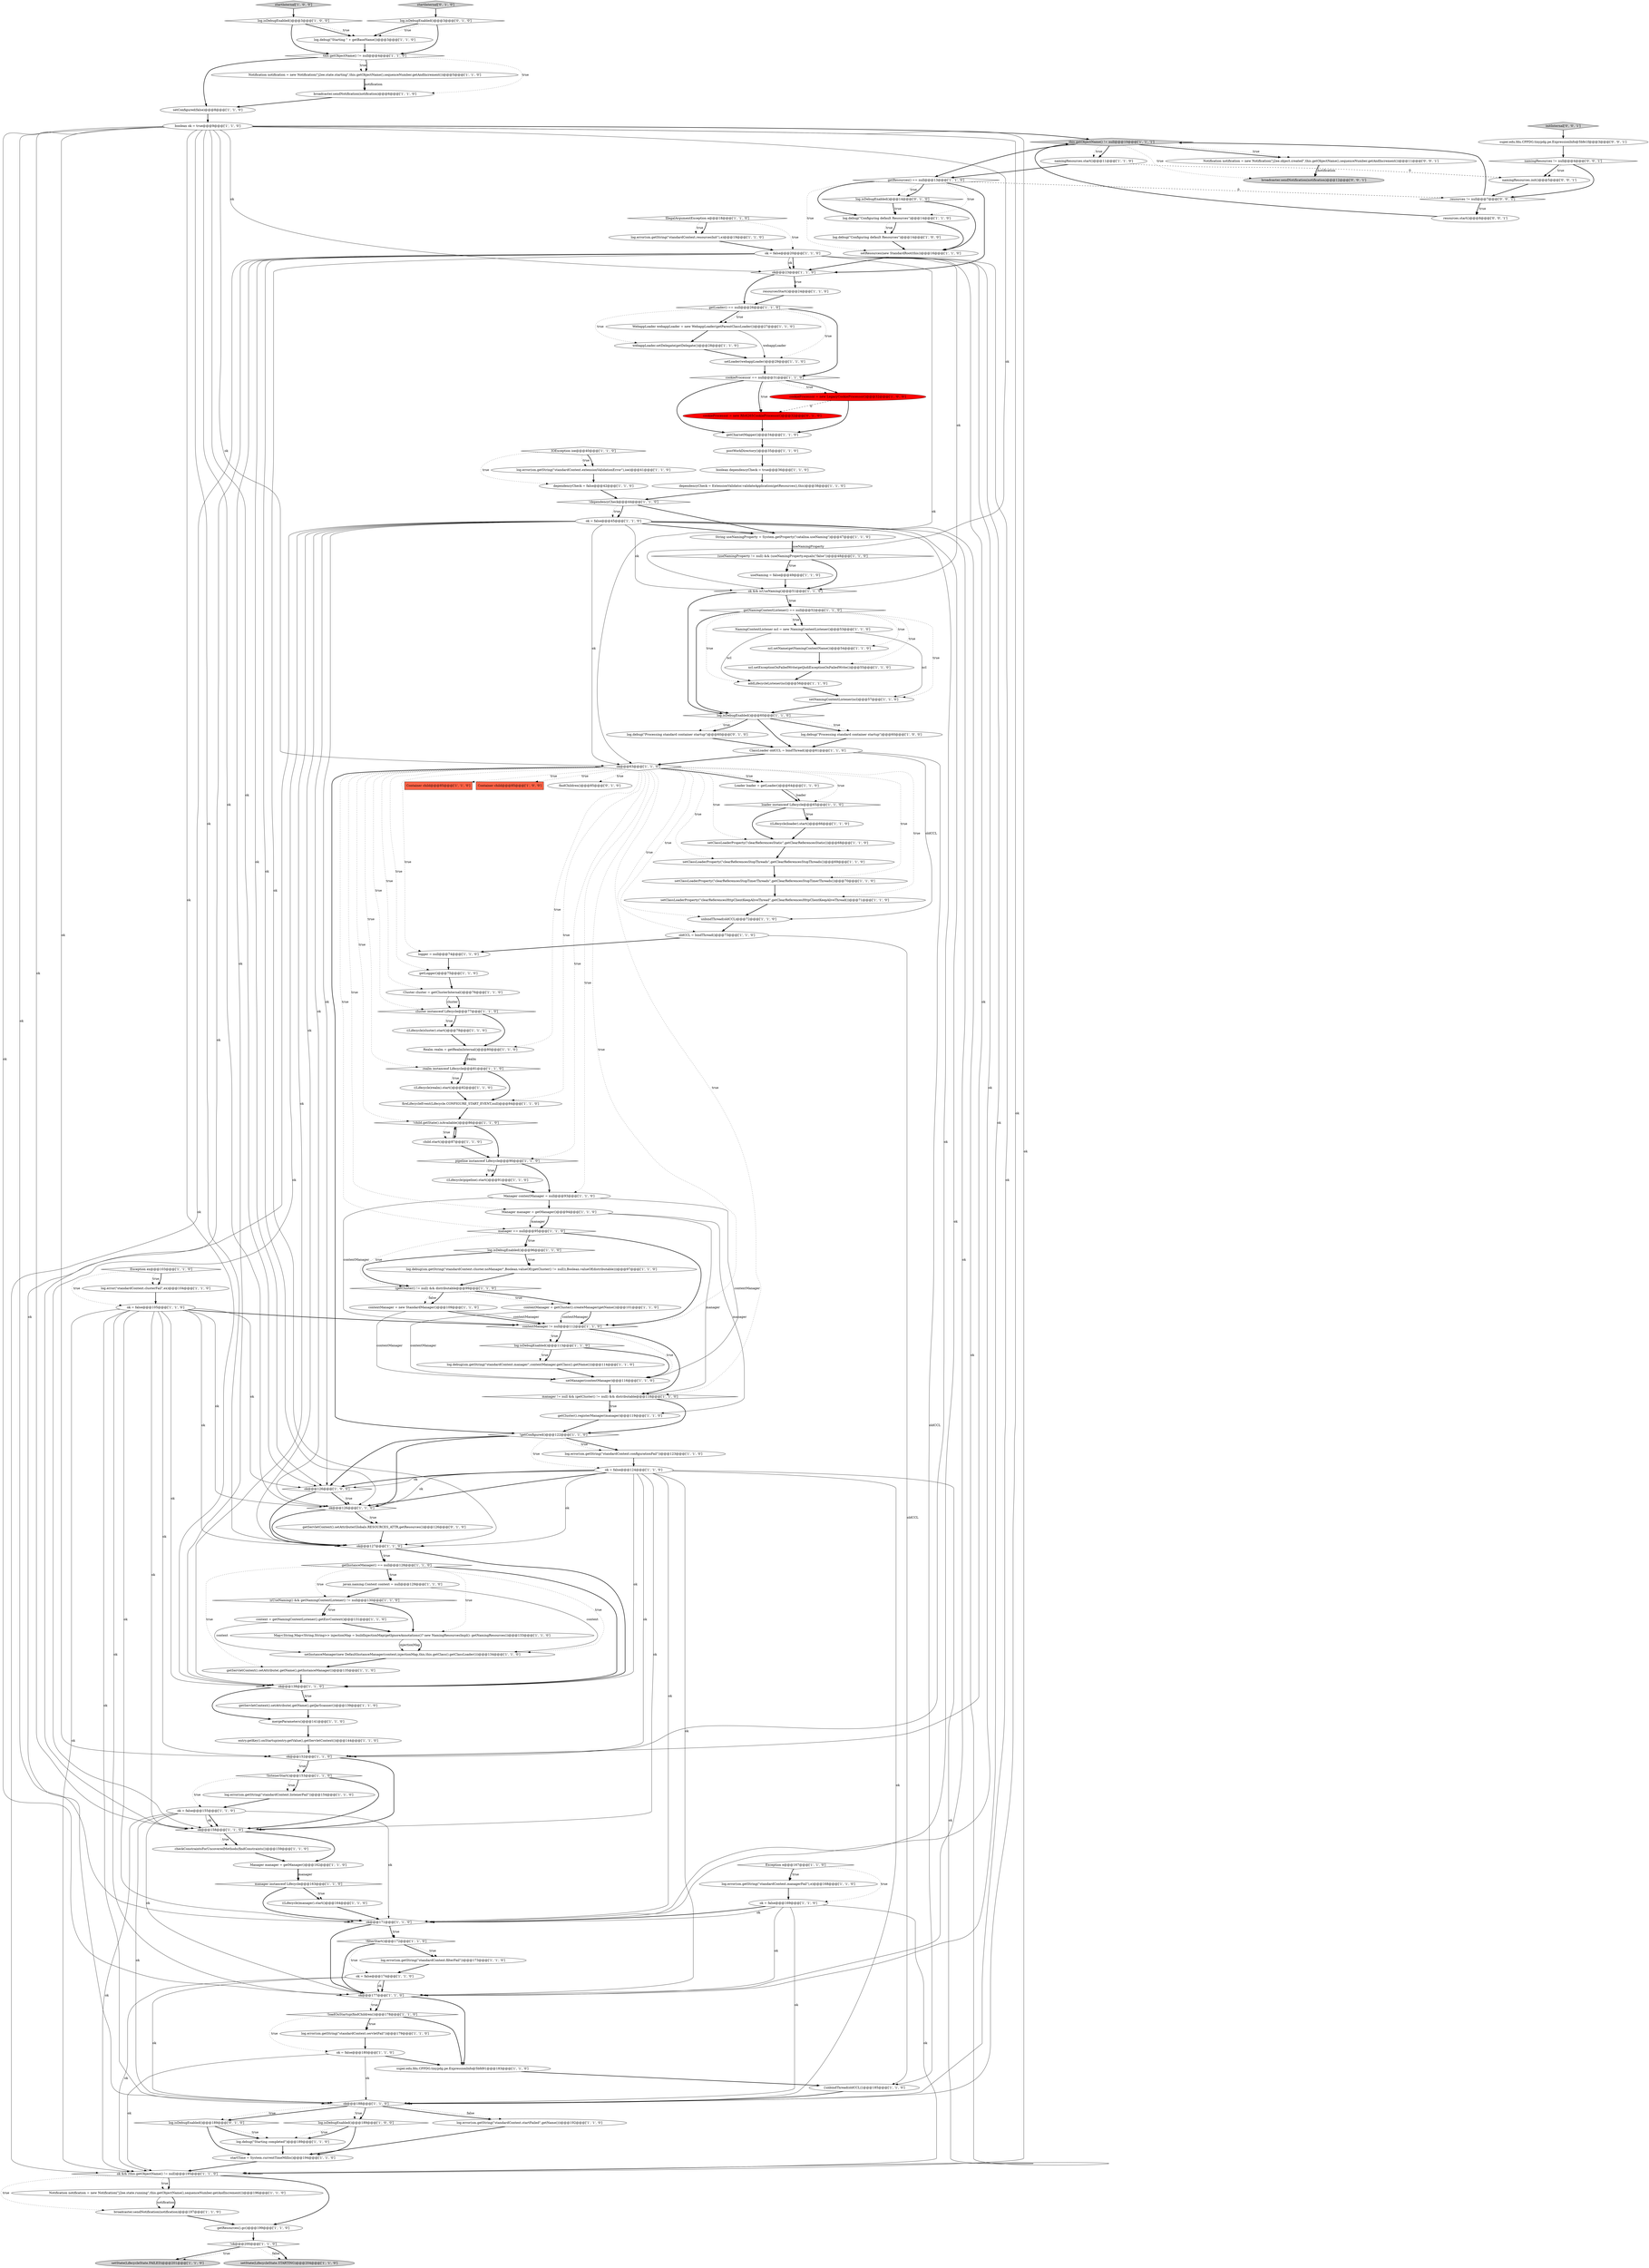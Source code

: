digraph {
93 [style = filled, label = "log.error(\"standardContext.clusterFail\",ex)@@@104@@@['1', '1', '0']", fillcolor = white, shape = ellipse image = "AAA0AAABBB1BBB"];
30 [style = filled, label = "Notification notification = new Notification(\"j2ee.state.running\",this.getObjectName(),sequenceNumber.getAndIncrement())@@@196@@@['1', '1', '0']", fillcolor = white, shape = ellipse image = "AAA0AAABBB1BBB"];
126 [style = filled, label = "broadcaster.sendNotification(notification)@@@197@@@['1', '1', '0']", fillcolor = white, shape = ellipse image = "AAA0AAABBB1BBB"];
13 [style = filled, label = "setResources(new StandardRoot(this))@@@16@@@['1', '1', '0']", fillcolor = white, shape = ellipse image = "AAA0AAABBB1BBB"];
39 [style = filled, label = "ok@@@23@@@['1', '1', '0']", fillcolor = white, shape = diamond image = "AAA0AAABBB1BBB"];
95 [style = filled, label = "dependencyCheck = ExtensionValidator.validateApplication(getResources(),this)@@@38@@@['1', '1', '0']", fillcolor = white, shape = ellipse image = "AAA0AAABBB1BBB"];
113 [style = filled, label = "Loader loader = getLoader()@@@64@@@['1', '1', '0']", fillcolor = white, shape = ellipse image = "AAA0AAABBB1BBB"];
49 [style = filled, label = "ok@@@152@@@['1', '1', '0']", fillcolor = white, shape = diamond image = "AAA0AAABBB1BBB"];
85 [style = filled, label = "ok = false@@@155@@@['1', '1', '0']", fillcolor = white, shape = ellipse image = "AAA0AAABBB1BBB"];
140 [style = filled, label = "cookieProcessor = new Rfc6265CookieProcessor()@@@32@@@['0', '1', '0']", fillcolor = red, shape = ellipse image = "AAA1AAABBB2BBB"];
98 [style = filled, label = "log.debug(\"Configuring default Resources\")@@@14@@@['1', '1', '0']", fillcolor = white, shape = ellipse image = "AAA0AAABBB1BBB"];
125 [style = filled, label = "Manager contextManager = null@@@93@@@['1', '1', '0']", fillcolor = white, shape = ellipse image = "AAA0AAABBB1BBB"];
10 [style = filled, label = "!filterStart()@@@172@@@['1', '1', '0']", fillcolor = white, shape = diamond image = "AAA0AAABBB1BBB"];
35 [style = filled, label = "ok && (this.getObjectName() != null)@@@195@@@['1', '1', '0']", fillcolor = white, shape = diamond image = "AAA0AAABBB1BBB"];
50 [style = filled, label = "startInternal['1', '0', '0']", fillcolor = lightgray, shape = diamond image = "AAA0AAABBB1BBB"];
0 [style = filled, label = "setLoader(webappLoader)@@@29@@@['1', '1', '0']", fillcolor = white, shape = ellipse image = "AAA0AAABBB1BBB"];
121 [style = filled, label = "entry.getKey().onStartup(entry.getValue(),getServletContext())@@@144@@@['1', '1', '0']", fillcolor = white, shape = ellipse image = "AAA0AAABBB1BBB"];
17 [style = filled, label = "ok = false@@@169@@@['1', '1', '0']", fillcolor = white, shape = ellipse image = "AAA0AAABBB1BBB"];
111 [style = filled, label = "startTime = System.currentTimeMillis()@@@194@@@['1', '1', '0']", fillcolor = white, shape = ellipse image = "AAA0AAABBB1BBB"];
154 [style = filled, label = "initInternal['0', '0', '1']", fillcolor = lightgray, shape = diamond image = "AAA0AAABBB3BBB"];
105 [style = filled, label = "this.getObjectName() != null@@@4@@@['1', '1', '0']", fillcolor = white, shape = diamond image = "AAA0AAABBB1BBB"];
99 [style = filled, label = "ok@@@63@@@['1', '1', '0']", fillcolor = white, shape = diamond image = "AAA0AAABBB1BBB"];
130 [style = filled, label = "cookieProcessor == null@@@31@@@['1', '1', '0']", fillcolor = white, shape = diamond image = "AAA0AAABBB1BBB"];
143 [style = filled, label = "log.isDebugEnabled()@@@3@@@['0', '1', '0']", fillcolor = white, shape = diamond image = "AAA0AAABBB2BBB"];
55 [style = filled, label = "!getConfigured()@@@122@@@['1', '1', '0']", fillcolor = white, shape = diamond image = "AAA0AAABBB1BBB"];
41 [style = filled, label = "ok@@@188@@@['1', '1', '0']", fillcolor = white, shape = diamond image = "AAA0AAABBB1BBB"];
47 [style = filled, label = "oldCCL = bindThread()@@@73@@@['1', '1', '0']", fillcolor = white, shape = ellipse image = "AAA0AAABBB1BBB"];
53 [style = filled, label = "setConfigured(false)@@@8@@@['1', '1', '0']", fillcolor = white, shape = ellipse image = "AAA0AAABBB1BBB"];
67 [style = filled, label = "ok@@@138@@@['1', '1', '0']", fillcolor = white, shape = diamond image = "AAA0AAABBB1BBB"];
88 [style = filled, label = "!dependencyCheck@@@44@@@['1', '1', '0']", fillcolor = white, shape = diamond image = "AAA0AAABBB1BBB"];
38 [style = filled, label = "log.debug(\"Starting completed\")@@@189@@@['1', '1', '0']", fillcolor = white, shape = ellipse image = "AAA0AAABBB1BBB"];
46 [style = filled, label = "ok = false@@@174@@@['1', '1', '0']", fillcolor = white, shape = ellipse image = "AAA0AAABBB1BBB"];
122 [style = filled, label = "ok@@@127@@@['1', '1', '0']", fillcolor = white, shape = diamond image = "AAA0AAABBB1BBB"];
31 [style = filled, label = "setClassLoaderProperty(\"clearReferencesStatic\",getClearReferencesStatic())@@@68@@@['1', '1', '0']", fillcolor = white, shape = ellipse image = "AAA0AAABBB1BBB"];
21 [style = filled, label = "javax.naming.Context context = null@@@129@@@['1', '1', '0']", fillcolor = white, shape = ellipse image = "AAA0AAABBB1BBB"];
152 [style = filled, label = "Notification notification = new Notification(\"j2ee.object.created\",this.getObjectName(),sequenceNumber.getAndIncrement())@@@11@@@['0', '0', '1']", fillcolor = white, shape = ellipse image = "AAA0AAABBB3BBB"];
24 [style = filled, label = "Realm realm = getRealmInternal()@@@80@@@['1', '1', '0']", fillcolor = white, shape = ellipse image = "AAA0AAABBB1BBB"];
15 [style = filled, label = "getCluster().registerManager(manager)@@@119@@@['1', '1', '0']", fillcolor = white, shape = ellipse image = "AAA0AAABBB1BBB"];
94 [style = filled, label = "ok@@@158@@@['1', '1', '0']", fillcolor = white, shape = diamond image = "AAA0AAABBB1BBB"];
59 [style = filled, label = "((Lifecycle)realm).start()@@@82@@@['1', '1', '0']", fillcolor = white, shape = ellipse image = "AAA0AAABBB1BBB"];
145 [style = filled, label = "startInternal['0', '1', '0']", fillcolor = lightgray, shape = diamond image = "AAA0AAABBB2BBB"];
147 [style = filled, label = "log.debug(\"Processing standard container startup\")@@@60@@@['0', '1', '0']", fillcolor = white, shape = ellipse image = "AAA0AAABBB2BBB"];
80 [style = filled, label = "manager != null && (getCluster() != null) && distributable@@@118@@@['1', '1', '0']", fillcolor = white, shape = diamond image = "AAA0AAABBB1BBB"];
82 [style = filled, label = "mergeParameters()@@@141@@@['1', '1', '0']", fillcolor = white, shape = ellipse image = "AAA0AAABBB1BBB"];
153 [style = filled, label = "broadcaster.sendNotification(notification)@@@12@@@['0', '0', '1']", fillcolor = lightgray, shape = ellipse image = "AAA0AAABBB3BBB"];
48 [style = filled, label = "log.error(sm.getString(\"standardContext.extensionValidationError\"),ioe)@@@41@@@['1', '1', '0']", fillcolor = white, shape = ellipse image = "AAA0AAABBB1BBB"];
127 [style = filled, label = "contextManager != null@@@112@@@['1', '1', '0']", fillcolor = white, shape = diamond image = "AAA0AAABBB1BBB"];
141 [style = filled, label = "getServletContext().setAttribute(Globals.RESOURCES_ATTR,getResources())@@@126@@@['0', '1', '0']", fillcolor = white, shape = ellipse image = "AAA0AAABBB2BBB"];
115 [style = filled, label = "String useNamingProperty = System.getProperty(\"catalina.useNaming\")@@@47@@@['1', '1', '0']", fillcolor = white, shape = ellipse image = "AAA0AAABBB1BBB"];
29 [style = filled, label = "((Lifecycle)cluster).start()@@@78@@@['1', '1', '0']", fillcolor = white, shape = ellipse image = "AAA0AAABBB1BBB"];
62 [style = filled, label = "cluster instanceof Lifecycle@@@77@@@['1', '1', '0']", fillcolor = white, shape = diamond image = "AAA0AAABBB1BBB"];
91 [style = filled, label = "getLogger()@@@75@@@['1', '1', '0']", fillcolor = white, shape = ellipse image = "AAA0AAABBB1BBB"];
64 [style = filled, label = "log.error(sm.getString(\"standardContext.resourcesInit\"),e)@@@19@@@['1', '1', '0']", fillcolor = white, shape = ellipse image = "AAA0AAABBB1BBB"];
43 [style = filled, label = "!listenerStart()@@@153@@@['1', '1', '0']", fillcolor = white, shape = diamond image = "AAA0AAABBB1BBB"];
34 [style = filled, label = "Map<String,Map<String,String>> injectionMap = buildInjectionMap(getIgnoreAnnotations()? new NamingResourcesImpl(): getNamingResources())@@@133@@@['1', '1', '0']", fillcolor = white, shape = ellipse image = "AAA0AAABBB1BBB"];
52 [style = filled, label = "setState(LifecycleState.FAILED)@@@201@@@['1', '1', '0']", fillcolor = lightgray, shape = ellipse image = "AAA0AAABBB1BBB"];
107 [style = filled, label = "checkConstraintsForUncoveredMethods(findConstraints())@@@159@@@['1', '1', '0']", fillcolor = white, shape = ellipse image = "AAA0AAABBB1BBB"];
32 [style = filled, label = "ok && isUseNaming()@@@51@@@['1', '1', '0']", fillcolor = white, shape = diamond image = "AAA0AAABBB1BBB"];
56 [style = filled, label = "log.debug(sm.getString(\"standardContext.cluster.noManager\",Boolean.valueOf((getCluster() != null)),Boolean.valueOf(distributable)))@@@97@@@['1', '1', '0']", fillcolor = white, shape = ellipse image = "AAA0AAABBB1BBB"];
120 [style = filled, label = "NamingContextListener ncl = new NamingContextListener()@@@53@@@['1', '1', '0']", fillcolor = white, shape = ellipse image = "AAA0AAABBB1BBB"];
42 [style = filled, label = "getLoader() == null@@@26@@@['1', '1', '0']", fillcolor = white, shape = diamond image = "AAA0AAABBB1BBB"];
72 [style = filled, label = "webappLoader.setDelegate(getDelegate())@@@28@@@['1', '1', '0']", fillcolor = white, shape = ellipse image = "AAA0AAABBB1BBB"];
23 [style = filled, label = "unbindThread(oldCCL)@@@72@@@['1', '1', '0']", fillcolor = white, shape = ellipse image = "AAA0AAABBB1BBB"];
108 [style = filled, label = "boolean dependencyCheck = true@@@36@@@['1', '1', '0']", fillcolor = white, shape = ellipse image = "AAA0AAABBB1BBB"];
63 [style = filled, label = "((Lifecycle)loader).start()@@@66@@@['1', '1', '0']", fillcolor = white, shape = ellipse image = "AAA0AAABBB1BBB"];
11 [style = filled, label = "broadcaster.sendNotification(notification)@@@6@@@['1', '1', '0']", fillcolor = white, shape = ellipse image = "AAA0AAABBB1BBB"];
76 [style = filled, label = "ok = false@@@105@@@['1', '1', '0']", fillcolor = white, shape = ellipse image = "AAA0AAABBB1BBB"];
6 [style = filled, label = "Notification notification = new Notification(\"j2ee.state.starting\",this.getObjectName(),sequenceNumber.getAndIncrement())@@@5@@@['1', '1', '0']", fillcolor = white, shape = ellipse image = "AAA0AAABBB1BBB"];
60 [style = filled, label = "child.start()@@@87@@@['1', '1', '0']", fillcolor = white, shape = ellipse image = "AAA0AAABBB1BBB"];
106 [style = filled, label = "(getCluster() != null) && distributable@@@99@@@['1', '1', '0']", fillcolor = white, shape = diamond image = "AAA0AAABBB1BBB"];
155 [style = filled, label = "super.edu.fdu.CPPDG.tinypdg.pe.ExpressionInfo@5bfe1f@@@3@@@['0', '0', '1']", fillcolor = white, shape = ellipse image = "AAA0AAABBB3BBB"];
89 [style = filled, label = "logger = null@@@74@@@['1', '1', '0']", fillcolor = white, shape = ellipse image = "AAA0AAABBB1BBB"];
1 [style = filled, label = "log.debug(\"Processing standard container startup\")@@@60@@@['1', '0', '0']", fillcolor = white, shape = ellipse image = "AAA0AAABBB1BBB"];
114 [style = filled, label = "log.isDebugEnabled()@@@113@@@['1', '1', '0']", fillcolor = white, shape = diamond image = "AAA0AAABBB1BBB"];
102 [style = filled, label = "Exception e@@@167@@@['1', '1', '0']", fillcolor = white, shape = diamond image = "AAA0AAABBB1BBB"];
22 [style = filled, label = "log.debug(\"Starting \" + getBaseName())@@@3@@@['1', '1', '0']", fillcolor = white, shape = ellipse image = "AAA0AAABBB1BBB"];
142 [style = filled, label = "log.isDebugEnabled()@@@189@@@['0', '1', '0']", fillcolor = white, shape = diamond image = "AAA0AAABBB2BBB"];
36 [style = filled, label = "pipeline instanceof Lifecycle@@@90@@@['1', '1', '0']", fillcolor = white, shape = diamond image = "AAA0AAABBB1BBB"];
33 [style = filled, label = "isUseNaming() && getNamingContextListener() != null@@@130@@@['1', '1', '0']", fillcolor = white, shape = diamond image = "AAA0AAABBB1BBB"];
77 [style = filled, label = "log.error(sm.getString(\"standardContext.managerFail\"),e)@@@168@@@['1', '1', '0']", fillcolor = white, shape = ellipse image = "AAA0AAABBB1BBB"];
103 [style = filled, label = "log.error(sm.getString(\"standardContext.filterFail\"))@@@173@@@['1', '1', '0']", fillcolor = white, shape = ellipse image = "AAA0AAABBB1BBB"];
129 [style = filled, label = "ncl.setExceptionOnFailedWrite(getJndiExceptionOnFailedWrite())@@@55@@@['1', '1', '0']", fillcolor = white, shape = ellipse image = "AAA0AAABBB1BBB"];
96 [style = filled, label = "dependencyCheck = false@@@42@@@['1', '1', '0']", fillcolor = white, shape = ellipse image = "AAA0AAABBB1BBB"];
83 [style = filled, label = "resourcesStart()@@@24@@@['1', '1', '0']", fillcolor = white, shape = ellipse image = "AAA0AAABBB1BBB"];
81 [style = filled, label = "ok@@@126@@@['1', '0', '0']", fillcolor = white, shape = diamond image = "AAA0AAABBB1BBB"];
144 [style = filled, label = "log.isDebugEnabled()@@@14@@@['0', '1', '0']", fillcolor = white, shape = diamond image = "AAA0AAABBB2BBB"];
101 [style = filled, label = "log.error(sm.getString(\"standardContext.servletFail\"))@@@179@@@['1', '1', '0']", fillcolor = white, shape = ellipse image = "AAA0AAABBB1BBB"];
79 [style = filled, label = "log.error(sm.getString(\"standardContext.listenerFail\"))@@@154@@@['1', '1', '0']", fillcolor = white, shape = ellipse image = "AAA0AAABBB1BBB"];
110 [style = filled, label = "{unbindThread(oldCCL)}@@@185@@@['1', '1', '0']", fillcolor = white, shape = ellipse image = "AAA0AAABBB1BBB"];
131 [style = filled, label = "boolean ok = true@@@9@@@['1', '1', '0']", fillcolor = white, shape = ellipse image = "AAA0AAABBB1BBB"];
138 [style = filled, label = "getServletContext().setAttribute(.getName(),getJarScanner())@@@139@@@['1', '1', '0']", fillcolor = white, shape = ellipse image = "AAA0AAABBB1BBB"];
20 [style = filled, label = "setInstanceManager(new DefaultInstanceManager(context,injectionMap,this,this.getClass().getClassLoader()))@@@134@@@['1', '1', '0']", fillcolor = white, shape = ellipse image = "AAA0AAABBB1BBB"];
68 [style = filled, label = "namingResources.start()@@@11@@@['1', '1', '0']", fillcolor = white, shape = ellipse image = "AAA0AAABBB1BBB"];
66 [style = filled, label = "!child.getState().isAvailable()@@@86@@@['1', '1', '0']", fillcolor = white, shape = diamond image = "AAA0AAABBB1BBB"];
90 [style = filled, label = "realm instanceof Lifecycle@@@81@@@['1', '1', '0']", fillcolor = white, shape = diamond image = "AAA0AAABBB1BBB"];
100 [style = filled, label = "log.isDebugEnabled()@@@60@@@['1', '1', '0']", fillcolor = white, shape = diamond image = "AAA0AAABBB1BBB"];
54 [style = filled, label = "Manager manager = getManager()@@@94@@@['1', '1', '0']", fillcolor = white, shape = ellipse image = "AAA0AAABBB1BBB"];
18 [style = filled, label = "log.isDebugEnabled()@@@3@@@['1', '0', '0']", fillcolor = white, shape = diamond image = "AAA0AAABBB1BBB"];
87 [style = filled, label = "Container child@@@85@@@['1', '1', '0']", fillcolor = tomato, shape = box image = "AAA0AAABBB1BBB"];
116 [style = filled, label = "getServletContext().setAttribute(.getName(),getInstanceManager())@@@135@@@['1', '1', '0']", fillcolor = white, shape = ellipse image = "AAA0AAABBB1BBB"];
65 [style = filled, label = "WebappLoader webappLoader = new WebappLoader(getParentClassLoader())@@@27@@@['1', '1', '0']", fillcolor = white, shape = ellipse image = "AAA0AAABBB1BBB"];
16 [style = filled, label = "log.debug(\"Configuring default Resources\")@@@14@@@['1', '0', '0']", fillcolor = white, shape = ellipse image = "AAA0AAABBB1BBB"];
8 [style = filled, label = "getNamingContextListener() == null@@@52@@@['1', '1', '0']", fillcolor = white, shape = diamond image = "AAA0AAABBB1BBB"];
84 [style = filled, label = "ok = false@@@180@@@['1', '1', '0']", fillcolor = white, shape = ellipse image = "AAA0AAABBB1BBB"];
92 [style = filled, label = "manager == null@@@95@@@['1', '1', '0']", fillcolor = white, shape = diamond image = "AAA0AAABBB1BBB"];
14 [style = filled, label = "Exception ex@@@103@@@['1', '1', '0']", fillcolor = white, shape = diamond image = "AAA0AAABBB1BBB"];
75 [style = filled, label = "!ok@@@200@@@['1', '1', '0']", fillcolor = white, shape = diamond image = "AAA0AAABBB1BBB"];
124 [style = filled, label = "ClassLoader oldCCL = bindThread()@@@61@@@['1', '1', '0']", fillcolor = white, shape = ellipse image = "AAA0AAABBB1BBB"];
151 [style = filled, label = "namingResources.init()@@@5@@@['0', '0', '1']", fillcolor = white, shape = ellipse image = "AAA0AAABBB3BBB"];
58 [style = filled, label = "Container child@@@85@@@['1', '0', '0']", fillcolor = tomato, shape = box image = "AAA0AAABBB1BBB"];
97 [style = filled, label = "ok = false@@@124@@@['1', '1', '0']", fillcolor = white, shape = ellipse image = "AAA0AAABBB1BBB"];
149 [style = filled, label = "namingResources != null@@@4@@@['0', '0', '1']", fillcolor = white, shape = diamond image = "AAA0AAABBB3BBB"];
7 [style = filled, label = "((Lifecycle)pipeline).start()@@@91@@@['1', '1', '0']", fillcolor = white, shape = ellipse image = "AAA0AAABBB1BBB"];
78 [style = filled, label = "log.error(sm.getString(\"standardContext.configurationFail\"))@@@123@@@['1', '1', '0']", fillcolor = white, shape = ellipse image = "AAA0AAABBB1BBB"];
135 [style = filled, label = "ok@@@171@@@['1', '1', '0']", fillcolor = white, shape = diamond image = "AAA0AAABBB1BBB"];
148 [style = filled, label = "resources != null@@@7@@@['0', '0', '1']", fillcolor = white, shape = diamond image = "AAA0AAABBB3BBB"];
51 [style = filled, label = "super.edu.fdu.CPPDG.tinypdg.pe.ExpressionInfo@5bfd91@@@183@@@['1', '1', '0']", fillcolor = white, shape = ellipse image = "AAA0AAABBB1BBB"];
150 [style = filled, label = "resources.start()@@@8@@@['0', '0', '1']", fillcolor = white, shape = ellipse image = "AAA0AAABBB3BBB"];
25 [style = filled, label = "setClassLoaderProperty(\"clearReferencesStopTimerThreads\",getClearReferencesStopTimerThreads())@@@70@@@['1', '1', '0']", fillcolor = white, shape = ellipse image = "AAA0AAABBB1BBB"];
73 [style = filled, label = "!loadOnStartup(findChildren())@@@178@@@['1', '1', '0']", fillcolor = white, shape = diamond image = "AAA0AAABBB1BBB"];
133 [style = filled, label = "addLifecycleListener(ncl)@@@56@@@['1', '1', '0']", fillcolor = white, shape = ellipse image = "AAA0AAABBB1BBB"];
112 [style = filled, label = "((Lifecycle)manager).start()@@@164@@@['1', '1', '0']", fillcolor = white, shape = ellipse image = "AAA0AAABBB1BBB"];
136 [style = filled, label = "Cluster cluster = getClusterInternal()@@@76@@@['1', '1', '0']", fillcolor = white, shape = ellipse image = "AAA0AAABBB1BBB"];
71 [style = filled, label = "Manager manager = getManager()@@@162@@@['1', '1', '0']", fillcolor = white, shape = ellipse image = "AAA0AAABBB1BBB"];
86 [style = filled, label = "getResources().gc()@@@199@@@['1', '1', '0']", fillcolor = white, shape = ellipse image = "AAA0AAABBB1BBB"];
4 [style = filled, label = "getCharsetMapper()@@@34@@@['1', '1', '0']", fillcolor = white, shape = ellipse image = "AAA0AAABBB1BBB"];
27 [style = filled, label = "postWorkDirectory()@@@35@@@['1', '1', '0']", fillcolor = white, shape = ellipse image = "AAA0AAABBB1BBB"];
109 [style = filled, label = "ok = false@@@20@@@['1', '1', '0']", fillcolor = white, shape = ellipse image = "AAA0AAABBB1BBB"];
57 [style = filled, label = "getResources() == null@@@13@@@['1', '1', '0']", fillcolor = white, shape = diamond image = "AAA0AAABBB1BBB"];
139 [style = filled, label = "ok@@@126@@@['1', '1', '0']", fillcolor = white, shape = diamond image = "AAA0AAABBB1BBB"];
28 [style = filled, label = "manager instanceof Lifecycle@@@163@@@['1', '1', '0']", fillcolor = white, shape = diamond image = "AAA0AAABBB1BBB"];
117 [style = filled, label = "setState(LifecycleState.STARTING)@@@204@@@['1', '1', '0']", fillcolor = lightgray, shape = ellipse image = "AAA0AAABBB1BBB"];
104 [style = filled, label = "IllegalArgumentException e@@@18@@@['1', '1', '0']", fillcolor = white, shape = diamond image = "AAA0AAABBB1BBB"];
123 [style = filled, label = "getInstanceManager() == null@@@128@@@['1', '1', '0']", fillcolor = white, shape = diamond image = "AAA0AAABBB1BBB"];
74 [style = filled, label = "setManager(contextManager)@@@116@@@['1', '1', '0']", fillcolor = white, shape = ellipse image = "AAA0AAABBB1BBB"];
19 [style = filled, label = "setNamingContextListener(ncl)@@@57@@@['1', '1', '0']", fillcolor = white, shape = ellipse image = "AAA0AAABBB1BBB"];
45 [style = filled, label = "this.getObjectName() != null@@@10@@@['1', '1', '1']", fillcolor = lightgray, shape = diamond image = "AAA0AAABBB1BBB"];
5 [style = filled, label = "log.error(sm.getString(\"standardContext.startFailed\",getName()))@@@192@@@['1', '1', '0']", fillcolor = white, shape = ellipse image = "AAA0AAABBB1BBB"];
12 [style = filled, label = "log.isDebugEnabled()@@@189@@@['1', '0', '0']", fillcolor = white, shape = diamond image = "AAA0AAABBB1BBB"];
137 [style = filled, label = "ncl.setName(getNamingContextName())@@@54@@@['1', '1', '0']", fillcolor = white, shape = ellipse image = "AAA0AAABBB1BBB"];
61 [style = filled, label = "IOException ioe@@@40@@@['1', '1', '0']", fillcolor = white, shape = diamond image = "AAA0AAABBB1BBB"];
134 [style = filled, label = "setClassLoaderProperty(\"clearReferencesHttpClientKeepAliveThread\",getClearReferencesHttpClientKeepAliveThread())@@@71@@@['1', '1', '0']", fillcolor = white, shape = ellipse image = "AAA0AAABBB1BBB"];
26 [style = filled, label = "context = getNamingContextListener().getEnvContext()@@@131@@@['1', '1', '0']", fillcolor = white, shape = ellipse image = "AAA0AAABBB1BBB"];
3 [style = filled, label = "(useNamingProperty != null) && (useNamingProperty.equals(\"false\"))@@@48@@@['1', '1', '0']", fillcolor = white, shape = diamond image = "AAA0AAABBB1BBB"];
2 [style = filled, label = "contextManager = new StandardManager()@@@109@@@['1', '1', '0']", fillcolor = white, shape = ellipse image = "AAA0AAABBB1BBB"];
9 [style = filled, label = "fireLifecycleEvent(Lifecycle.CONFIGURE_START_EVENT,null)@@@84@@@['1', '1', '0']", fillcolor = white, shape = ellipse image = "AAA0AAABBB1BBB"];
44 [style = filled, label = "setClassLoaderProperty(\"clearReferencesStopThreads\",getClearReferencesStopThreads())@@@69@@@['1', '1', '0']", fillcolor = white, shape = ellipse image = "AAA0AAABBB1BBB"];
132 [style = filled, label = "cookieProcessor = new LegacyCookieProcessor()@@@32@@@['1', '0', '0']", fillcolor = red, shape = ellipse image = "AAA1AAABBB1BBB"];
37 [style = filled, label = "log.debug(sm.getString(\"standardContext.manager\",contextManager.getClass().getName()))@@@114@@@['1', '1', '0']", fillcolor = white, shape = ellipse image = "AAA0AAABBB1BBB"];
128 [style = filled, label = "ok = false@@@45@@@['1', '1', '0']", fillcolor = white, shape = ellipse image = "AAA0AAABBB1BBB"];
119 [style = filled, label = "useNaming = false@@@49@@@['1', '1', '0']", fillcolor = white, shape = ellipse image = "AAA0AAABBB1BBB"];
118 [style = filled, label = "log.isDebugEnabled()@@@96@@@['1', '1', '0']", fillcolor = white, shape = diamond image = "AAA0AAABBB1BBB"];
146 [style = filled, label = "findChildren()@@@85@@@['0', '1', '0']", fillcolor = white, shape = ellipse image = "AAA0AAABBB2BBB"];
69 [style = filled, label = "ok@@@177@@@['1', '1', '0']", fillcolor = white, shape = diamond image = "AAA0AAABBB1BBB"];
70 [style = filled, label = "contextManager = getCluster().createManager(getName())@@@101@@@['1', '1', '0']", fillcolor = white, shape = ellipse image = "AAA0AAABBB1BBB"];
40 [style = filled, label = "loader instanceof Lifecycle@@@65@@@['1', '1', '0']", fillcolor = white, shape = diamond image = "AAA0AAABBB1BBB"];
15->55 [style = bold, label=""];
123->33 [style = dotted, label="true"];
67->138 [style = bold, label=""];
99->54 [style = dotted, label="true"];
26->34 [style = bold, label=""];
32->100 [style = bold, label=""];
99->23 [style = dotted, label="true"];
148->45 [style = bold, label=""];
33->26 [style = dotted, label="true"];
125->127 [style = solid, label="contextManager"];
36->125 [style = bold, label=""];
45->57 [style = bold, label=""];
128->99 [style = solid, label="ok"];
99->89 [style = dotted, label="true"];
18->22 [style = bold, label=""];
100->147 [style = dotted, label="true"];
148->150 [style = bold, label=""];
75->52 [style = bold, label=""];
99->62 [style = dotted, label="true"];
5->111 [style = bold, label=""];
110->41 [style = bold, label=""];
42->0 [style = dotted, label="true"];
8->129 [style = dotted, label="true"];
45->153 [style = dotted, label="true"];
140->4 [style = bold, label=""];
48->96 [style = bold, label=""];
131->135 [style = solid, label="ok"];
97->49 [style = solid, label="ok"];
69->73 [style = dotted, label="true"];
131->99 [style = solid, label="ok"];
120->19 [style = solid, label="ncl"];
17->41 [style = solid, label="ok"];
28->135 [style = bold, label=""];
149->151 [style = bold, label=""];
124->110 [style = solid, label="oldCCL"];
37->74 [style = bold, label=""];
88->115 [style = bold, label=""];
97->69 [style = solid, label="ok"];
61->48 [style = bold, label=""];
99->87 [style = dotted, label="true"];
109->81 [style = solid, label="ok"];
99->125 [style = dotted, label="true"];
131->35 [style = solid, label="ok"];
103->46 [style = bold, label=""];
145->143 [style = bold, label=""];
8->120 [style = dotted, label="true"];
131->81 [style = solid, label="ok"];
126->86 [style = bold, label=""];
128->139 [style = solid, label="ok"];
8->19 [style = dotted, label="true"];
122->123 [style = bold, label=""];
73->84 [style = dotted, label="true"];
75->117 [style = dotted, label="false"];
123->67 [style = bold, label=""];
131->67 [style = solid, label="ok"];
20->116 [style = bold, label=""];
13->39 [style = bold, label=""];
8->100 [style = bold, label=""];
76->41 [style = solid, label="ok"];
97->135 [style = solid, label="ok"];
100->124 [style = bold, label=""];
107->71 [style = bold, label=""];
99->91 [style = dotted, label="true"];
76->69 [style = solid, label="ok"];
92->106 [style = dotted, label="true"];
108->95 [style = bold, label=""];
31->44 [style = bold, label=""];
144->98 [style = dotted, label="true"];
55->139 [style = bold, label=""];
44->25 [style = bold, label=""];
119->32 [style = bold, label=""];
130->132 [style = dotted, label="true"];
81->139 [style = bold, label=""];
41->12 [style = bold, label=""];
130->140 [style = dotted, label="true"];
51->110 [style = bold, label=""];
128->49 [style = solid, label="ok"];
49->43 [style = dotted, label="true"];
94->107 [style = dotted, label="true"];
27->108 [style = bold, label=""];
124->99 [style = bold, label=""];
123->34 [style = dotted, label="true"];
84->51 [style = bold, label=""];
40->63 [style = dotted, label="true"];
135->10 [style = bold, label=""];
85->69 [style = solid, label="ok"];
3->119 [style = bold, label=""];
106->70 [style = dotted, label="true"];
56->106 [style = bold, label=""];
128->122 [style = solid, label="ok"];
17->69 [style = solid, label="ok"];
94->71 [style = bold, label=""];
24->90 [style = solid, label="realm"];
154->155 [style = bold, label=""];
49->94 [style = bold, label=""];
128->115 [style = bold, label=""];
8->133 [style = dotted, label="true"];
143->22 [style = bold, label=""];
128->67 [style = solid, label="ok"];
127->74 [style = dotted, label="true"];
132->4 [style = bold, label=""];
46->69 [style = solid, label="ok"];
109->32 [style = solid, label="ok"];
3->119 [style = dotted, label="true"];
105->53 [style = bold, label=""];
99->66 [style = dotted, label="true"];
133->19 [style = bold, label=""];
33->34 [style = bold, label=""];
43->85 [style = dotted, label="true"];
99->47 [style = dotted, label="true"];
38->111 [style = bold, label=""];
41->5 [style = bold, label=""];
10->103 [style = bold, label=""];
139->122 [style = bold, label=""];
102->77 [style = dotted, label="true"];
28->112 [style = bold, label=""];
128->32 [style = solid, label="ok"];
118->106 [style = bold, label=""];
55->81 [style = bold, label=""];
109->122 [style = solid, label="ok"];
144->13 [style = bold, label=""];
77->17 [style = bold, label=""];
99->9 [style = dotted, label="true"];
128->94 [style = solid, label="ok"];
148->150 [style = dotted, label="true"];
63->31 [style = bold, label=""];
45->68 [style = bold, label=""];
149->151 [style = dotted, label="true"];
66->36 [style = bold, label=""];
80->15 [style = bold, label=""];
104->109 [style = dotted, label="true"];
104->64 [style = bold, label=""];
75->117 [style = bold, label=""];
114->37 [style = dotted, label="true"];
124->23 [style = solid, label="oldCCL"];
22->105 [style = bold, label=""];
28->112 [style = dotted, label="true"];
92->118 [style = dotted, label="true"];
75->52 [style = dotted, label="true"];
84->41 [style = solid, label="ok"];
104->64 [style = dotted, label="true"];
99->92 [style = dotted, label="true"];
17->35 [style = solid, label="ok"];
123->116 [style = dotted, label="true"];
78->97 [style = bold, label=""];
142->38 [style = dotted, label="true"];
43->94 [style = bold, label=""];
138->82 [style = bold, label=""];
143->105 [style = bold, label=""];
62->29 [style = bold, label=""];
35->126 [style = dotted, label="true"];
122->67 [style = bold, label=""];
120->137 [style = bold, label=""];
61->48 [style = dotted, label="true"];
129->133 [style = bold, label=""];
14->93 [style = bold, label=""];
109->99 [style = solid, label="ok"];
1->124 [style = bold, label=""];
57->144 [style = dotted, label="true"];
39->42 [style = bold, label=""];
57->148 [style = dashed, label="0"];
131->94 [style = solid, label="ok"];
114->74 [style = bold, label=""];
90->59 [style = bold, label=""];
131->41 [style = solid, label="ok"];
85->41 [style = solid, label="ok"];
123->20 [style = dotted, label="true"];
99->24 [style = dotted, label="true"];
9->66 [style = bold, label=""];
76->49 [style = solid, label="ok"];
35->86 [style = bold, label=""];
109->67 [style = solid, label="ok"];
54->15 [style = solid, label="manager"];
97->67 [style = solid, label="ok"];
73->51 [style = bold, label=""];
73->101 [style = bold, label=""];
65->0 [style = solid, label="webappLoader"];
125->74 [style = solid, label="contextManager"];
109->39 [style = bold, label=""];
42->65 [style = bold, label=""];
8->137 [style = dotted, label="true"];
102->17 [style = dotted, label="true"];
137->129 [style = bold, label=""];
109->49 [style = solid, label="ok"];
135->69 [style = bold, label=""];
97->122 [style = solid, label="ok"];
92->118 [style = bold, label=""];
101->84 [style = bold, label=""];
62->24 [style = bold, label=""];
111->35 [style = bold, label=""];
60->36 [style = bold, label=""];
98->16 [style = bold, label=""];
57->144 [style = bold, label=""];
97->41 [style = solid, label="ok"];
55->78 [style = bold, label=""];
81->139 [style = dotted, label="true"];
97->81 [style = solid, label="ok"];
139->141 [style = dotted, label="true"];
155->149 [style = bold, label=""];
55->78 [style = dotted, label="true"];
57->98 [style = bold, label=""];
139->141 [style = bold, label=""];
21->33 [style = bold, label=""];
76->94 [style = solid, label="ok"];
100->1 [style = dotted, label="true"];
99->134 [style = dotted, label="true"];
88->128 [style = dotted, label="true"];
49->43 [style = bold, label=""];
79->85 [style = bold, label=""];
6->11 [style = solid, label="notification"];
131->32 [style = solid, label="ok"];
0->130 [style = bold, label=""];
99->113 [style = bold, label=""];
73->101 [style = dotted, label="true"];
131->69 [style = solid, label="ok"];
127->114 [style = bold, label=""];
70->74 [style = solid, label="contextManager"];
76->81 [style = solid, label="ok"];
128->41 [style = solid, label="ok"];
34->20 [style = bold, label=""];
99->55 [style = bold, label=""];
106->2 [style = bold, label=""];
45->68 [style = dotted, label="true"];
12->111 [style = bold, label=""];
14->76 [style = dotted, label="true"];
130->4 [style = bold, label=""];
91->136 [style = bold, label=""];
100->1 [style = bold, label=""];
6->11 [style = bold, label=""];
89->91 [style = bold, label=""];
66->60 [style = bold, label=""];
76->122 [style = solid, label="ok"];
99->58 [style = dotted, label="true"];
85->35 [style = solid, label="ok"];
76->139 [style = solid, label="ok"];
114->37 [style = bold, label=""];
109->69 [style = solid, label="ok"];
121->49 [style = bold, label=""];
21->20 [style = solid, label="context"];
95->88 [style = bold, label=""];
54->80 [style = solid, label="manager"];
149->148 [style = bold, label=""];
45->152 [style = bold, label=""];
99->146 [style = dotted, label="true"];
142->111 [style = bold, label=""];
144->98 [style = bold, label=""];
36->7 [style = dotted, label="true"];
65->72 [style = bold, label=""];
47->89 [style = bold, label=""];
7->125 [style = bold, label=""];
90->59 [style = dotted, label="true"];
122->123 [style = dotted, label="true"];
66->60 [style = dotted, label="true"];
135->10 [style = dotted, label="true"];
92->127 [style = bold, label=""];
70->127 [style = solid, label="contextManager"];
88->128 [style = bold, label=""];
97->81 [style = bold, label=""];
45->152 [style = dotted, label="true"];
123->21 [style = bold, label=""];
99->31 [style = dotted, label="true"];
39->83 [style = bold, label=""];
17->135 [style = solid, label="ok"];
42->65 [style = dotted, label="true"];
99->44 [style = dotted, label="true"];
99->80 [style = dotted, label="true"];
147->124 [style = bold, label=""];
24->90 [style = bold, label=""];
46->69 [style = bold, label=""];
109->35 [style = solid, label="ok"];
35->30 [style = bold, label=""];
10->46 [style = dotted, label="true"];
18->22 [style = dotted, label="true"];
143->22 [style = dotted, label="true"];
2->127 [style = bold, label=""];
42->72 [style = dotted, label="true"];
76->67 [style = solid, label="ok"];
134->23 [style = bold, label=""];
10->103 [style = dotted, label="true"];
99->127 [style = dotted, label="true"];
71->28 [style = bold, label=""];
113->40 [style = bold, label=""];
76->35 [style = solid, label="ok"];
90->9 [style = bold, label=""];
12->38 [style = dotted, label="true"];
69->51 [style = bold, label=""];
98->16 [style = dotted, label="true"];
41->142 [style = bold, label=""];
136->62 [style = bold, label=""];
102->77 [style = bold, label=""];
68->57 [style = bold, label=""];
11->53 [style = bold, label=""];
43->79 [style = bold, label=""];
100->147 [style = bold, label=""];
128->35 [style = solid, label="ok"];
36->7 [style = bold, label=""];
85->94 [style = bold, label=""];
4->27 [style = bold, label=""];
10->69 [style = bold, label=""];
128->135 [style = solid, label="ok"];
105->6 [style = dotted, label="true"];
41->5 [style = dotted, label="false"];
113->40 [style = solid, label="loader"];
3->32 [style = bold, label=""];
109->94 [style = solid, label="ok"];
72->0 [style = bold, label=""];
83->42 [style = bold, label=""];
70->127 [style = bold, label=""];
85->135 [style = solid, label="ok"];
85->94 [style = solid, label="ok"];
116->67 [style = bold, label=""];
55->97 [style = dotted, label="true"];
59->9 [style = bold, label=""];
86->75 [style = bold, label=""];
118->56 [style = dotted, label="true"];
109->135 [style = solid, label="ok"];
61->96 [style = dotted, label="true"];
131->39 [style = solid, label="ok"];
94->107 [style = bold, label=""];
41->142 [style = dotted, label="true"];
53->131 [style = bold, label=""];
96->88 [style = bold, label=""];
12->38 [style = bold, label=""];
32->8 [style = dotted, label="true"];
30->126 [style = solid, label="notification"];
54->92 [style = bold, label=""];
57->39 [style = bold, label=""];
41->12 [style = dotted, label="true"];
131->45 [style = bold, label=""];
40->63 [style = bold, label=""];
76->127 [style = bold, label=""];
46->41 [style = solid, label="ok"];
152->153 [style = bold, label=""];
34->20 [style = solid, label="injectionMap"];
40->31 [style = bold, label=""];
106->2 [style = dotted, label="false"];
109->139 [style = solid, label="ok"];
17->135 [style = bold, label=""];
18->105 [style = bold, label=""];
60->66 [style = bold, label=""];
131->139 [style = solid, label="ok"];
71->28 [style = solid, label="manager"];
132->140 [style = dashed, label="0"];
50->18 [style = bold, label=""];
118->56 [style = bold, label=""];
151->148 [style = bold, label=""];
42->130 [style = bold, label=""];
67->82 [style = bold, label=""];
99->136 [style = dotted, label="true"];
35->30 [style = dotted, label="true"];
2->74 [style = solid, label="contextManager"];
99->90 [style = dotted, label="true"];
46->35 [style = solid, label="ok"];
54->92 [style = solid, label="manager"];
67->138 [style = dotted, label="true"];
131->49 [style = solid, label="ok"];
57->98 [style = dotted, label="true"];
84->35 [style = solid, label="ok"];
127->114 [style = dotted, label="true"];
19->100 [style = bold, label=""];
120->133 [style = solid, label="ncl"];
97->35 [style = solid, label="ok"];
97->139 [style = solid, label="ok"];
16->13 [style = bold, label=""];
93->76 [style = bold, label=""];
136->62 [style = solid, label="cluster"];
76->135 [style = solid, label="ok"];
123->21 [style = dotted, label="true"];
150->45 [style = bold, label=""];
99->25 [style = dotted, label="true"];
106->70 [style = bold, label=""];
115->3 [style = bold, label=""];
47->110 [style = solid, label="oldCCL"];
43->79 [style = dotted, label="true"];
97->139 [style = bold, label=""];
109->39 [style = solid, label="ok"];
33->26 [style = bold, label=""];
39->83 [style = dotted, label="true"];
109->41 [style = solid, label="ok"];
99->36 [style = dotted, label="true"];
32->8 [style = bold, label=""];
62->29 [style = dotted, label="true"];
80->55 [style = bold, label=""];
105->11 [style = dotted, label="true"];
125->54 [style = bold, label=""];
23->47 [style = bold, label=""];
115->3 [style = solid, label="useNamingProperty"];
68->151 [style = dashed, label="0"];
57->13 [style = dotted, label="true"];
26->20 [style = solid, label="context"];
130->132 [style = bold, label=""];
2->127 [style = solid, label="contextManager"];
142->38 [style = bold, label=""];
64->109 [style = bold, label=""];
98->13 [style = bold, label=""];
30->126 [style = bold, label=""];
128->69 [style = solid, label="ok"];
74->80 [style = bold, label=""];
82->121 [style = bold, label=""];
97->94 [style = solid, label="ok"];
99->40 [style = dotted, label="true"];
14->93 [style = dotted, label="true"];
8->120 [style = bold, label=""];
105->6 [style = bold, label=""];
80->15 [style = dotted, label="true"];
81->122 [style = bold, label=""];
69->73 [style = bold, label=""];
128->81 [style = solid, label="ok"];
25->134 [style = bold, label=""];
141->122 [style = bold, label=""];
29->24 [style = bold, label=""];
112->135 [style = bold, label=""];
152->153 [style = solid, label="notification"];
127->80 [style = bold, label=""];
99->113 [style = dotted, label="true"];
131->122 [style = solid, label="ok"];
130->140 [style = bold, label=""];
}
